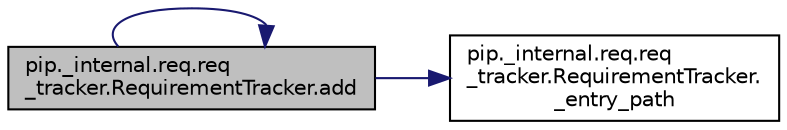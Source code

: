 digraph "pip._internal.req.req_tracker.RequirementTracker.add"
{
 // LATEX_PDF_SIZE
  edge [fontname="Helvetica",fontsize="10",labelfontname="Helvetica",labelfontsize="10"];
  node [fontname="Helvetica",fontsize="10",shape=record];
  rankdir="LR";
  Node1 [label="pip._internal.req.req\l_tracker.RequirementTracker.add",height=0.2,width=0.4,color="black", fillcolor="grey75", style="filled", fontcolor="black",tooltip=" "];
  Node1 -> Node2 [color="midnightblue",fontsize="10",style="solid",fontname="Helvetica"];
  Node2 [label="pip._internal.req.req\l_tracker.RequirementTracker.\l_entry_path",height=0.2,width=0.4,color="black", fillcolor="white", style="filled",URL="$da/d8b/classpip_1_1__internal_1_1req_1_1req__tracker_1_1_requirement_tracker.html#a58531e7c63dd1ba0a150b2e6010ac3c6",tooltip=" "];
  Node1 -> Node1 [color="midnightblue",fontsize="10",style="solid",fontname="Helvetica"];
}
